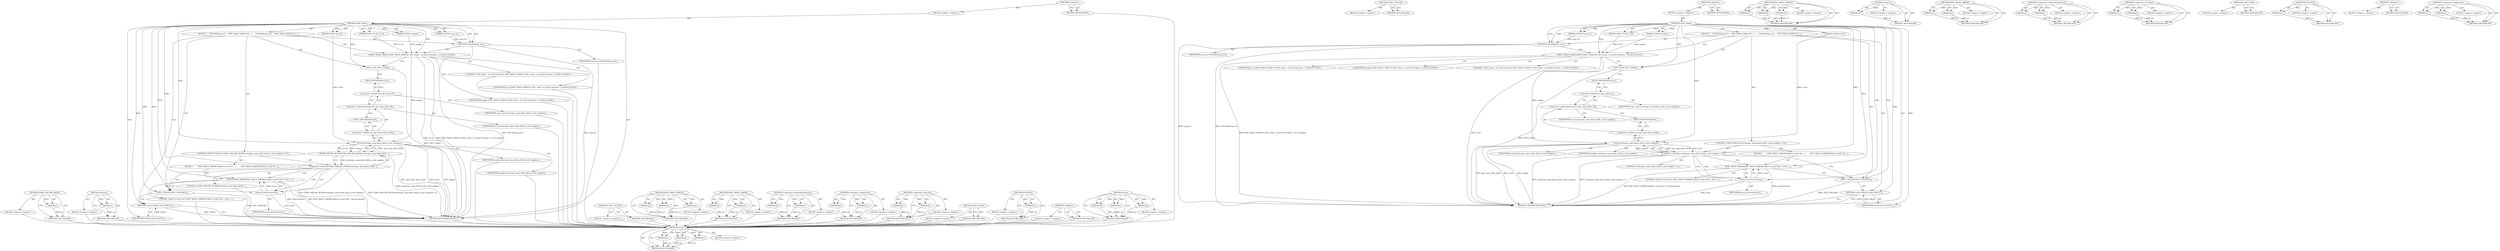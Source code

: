 digraph "write" {
vulnerable_89 [label=<(METHOD,write)>];
vulnerable_90 [label=<(PARAM,p1)>];
vulnerable_91 [label=<(PARAM,p2)>];
vulnerable_92 [label=<(PARAM,p3)>];
vulnerable_93 [label=<(BLOCK,&lt;empty&gt;,&lt;empty&gt;)>];
vulnerable_94 [label=<(METHOD_RETURN,ANY)>];
vulnerable_114 [label=<(METHOD,UIPC_UNLOCK)>];
vulnerable_115 [label=<(BLOCK,&lt;empty&gt;,&lt;empty&gt;)>];
vulnerable_116 [label=<(METHOD_RETURN,ANY)>];
vulnerable_6 [label=<(METHOD,&lt;global&gt;)<SUB>1</SUB>>];
vulnerable_7 [label=<(BLOCK,&lt;empty&gt;,&lt;empty&gt;)<SUB>1</SUB>>];
vulnerable_8 [label=<(METHOD,UIPC_Send)<SUB>1</SUB>>];
vulnerable_9 [label=<(PARAM,tUIPC_CH_ID ch_id)<SUB>1</SUB>>];
vulnerable_10 [label=<(PARAM,UINT16 msg_evt)<SUB>1</SUB>>];
vulnerable_11 [label=<(PARAM,UINT8 *p_buf)<SUB>1</SUB>>];
vulnerable_12 [label=<(PARAM,UINT16 msglen)<SUB>2</SUB>>];
vulnerable_13 [label=<(BLOCK,{
    UNUSED(msg_evt);

    BTIF_TRACE_DEBUG(&quot;U...,{
    UNUSED(msg_evt);

    BTIF_TRACE_DEBUG(&quot;U...)<SUB>3</SUB>>];
vulnerable_14 [label=<(UNUSED,UNUSED(msg_evt))<SUB>4</SUB>>];
vulnerable_15 [label=<(IDENTIFIER,msg_evt,UNUSED(msg_evt))<SUB>4</SUB>>];
vulnerable_16 [label="<(BTIF_TRACE_DEBUG,BTIF_TRACE_DEBUG(&quot;UIPC_Send : ch_id:%d %d bytes...)<SUB>6</SUB>>"];
vulnerable_17 [label="<(LITERAL,&quot;UIPC_Send : ch_id:%d %d bytes&quot;,BTIF_TRACE_DEBUG(&quot;UIPC_Send : ch_id:%d %d bytes...)<SUB>6</SUB>>"];
vulnerable_18 [label="<(IDENTIFIER,ch_id,BTIF_TRACE_DEBUG(&quot;UIPC_Send : ch_id:%d %d bytes...)<SUB>6</SUB>>"];
vulnerable_19 [label="<(IDENTIFIER,msglen,BTIF_TRACE_DEBUG(&quot;UIPC_Send : ch_id:%d %d bytes...)<SUB>6</SUB>>"];
vulnerable_20 [label=<(UIPC_LOCK,UIPC_LOCK())<SUB>9</SUB>>];
vulnerable_21 [label=<(CONTROL_STRUCTURE,IF,if (write(uipc_main.ch[ch_id].fd, p_buf, msglen) &lt; 0))<SUB>11</SUB>>];
vulnerable_22 [label=<(&lt;operator&gt;.lessThan,write(uipc_main.ch[ch_id].fd, p_buf, msglen) &lt; 0)<SUB>11</SUB>>];
vulnerable_23 [label=<(write,write(uipc_main.ch[ch_id].fd, p_buf, msglen))<SUB>11</SUB>>];
vulnerable_24 [label=<(&lt;operator&gt;.fieldAccess,uipc_main.ch[ch_id].fd)<SUB>11</SUB>>];
vulnerable_25 [label=<(&lt;operator&gt;.indirectIndexAccess,uipc_main.ch[ch_id])<SUB>11</SUB>>];
vulnerable_26 [label=<(&lt;operator&gt;.fieldAccess,uipc_main.ch)<SUB>11</SUB>>];
vulnerable_27 [label=<(IDENTIFIER,uipc_main,write(uipc_main.ch[ch_id].fd, p_buf, msglen))<SUB>11</SUB>>];
vulnerable_28 [label=<(FIELD_IDENTIFIER,ch,ch)<SUB>11</SUB>>];
vulnerable_29 [label=<(IDENTIFIER,ch_id,write(uipc_main.ch[ch_id].fd, p_buf, msglen))<SUB>11</SUB>>];
vulnerable_30 [label=<(FIELD_IDENTIFIER,fd,fd)<SUB>11</SUB>>];
vulnerable_31 [label=<(IDENTIFIER,p_buf,write(uipc_main.ch[ch_id].fd, p_buf, msglen))<SUB>11</SUB>>];
vulnerable_32 [label=<(IDENTIFIER,msglen,write(uipc_main.ch[ch_id].fd, p_buf, msglen))<SUB>11</SUB>>];
vulnerable_33 [label=<(LITERAL,0,write(uipc_main.ch[ch_id].fd, p_buf, msglen) &lt; 0)<SUB>11</SUB>>];
vulnerable_34 [label=<(BLOCK,{
         BTIF_TRACE_ERROR(&quot;failed to write (%...,{
         BTIF_TRACE_ERROR(&quot;failed to write (%...)<SUB>12</SUB>>];
vulnerable_35 [label=<(BTIF_TRACE_ERROR,BTIF_TRACE_ERROR(&quot;failed to write (%s)&quot;, strerr...)<SUB>13</SUB>>];
vulnerable_36 [label=<(LITERAL,&quot;failed to write (%s)&quot;,BTIF_TRACE_ERROR(&quot;failed to write (%s)&quot;, strerr...)<SUB>13</SUB>>];
vulnerable_37 [label=<(strerror,strerror(errno))<SUB>13</SUB>>];
vulnerable_38 [label=<(IDENTIFIER,errno,strerror(errno))<SUB>13</SUB>>];
vulnerable_39 [label=<(UIPC_UNLOCK,UIPC_UNLOCK())<SUB>16</SUB>>];
vulnerable_40 [label=<(RETURN,return FALSE;,return FALSE;)<SUB>18</SUB>>];
vulnerable_41 [label=<(IDENTIFIER,FALSE,return FALSE;)<SUB>18</SUB>>];
vulnerable_42 [label=<(METHOD_RETURN,BOOLEAN)<SUB>1</SUB>>];
vulnerable_44 [label=<(METHOD_RETURN,ANY)<SUB>1</SUB>>];
vulnerable_75 [label=<(METHOD,BTIF_TRACE_DEBUG)>];
vulnerable_76 [label=<(PARAM,p1)>];
vulnerable_77 [label=<(PARAM,p2)>];
vulnerable_78 [label=<(PARAM,p3)>];
vulnerable_79 [label=<(BLOCK,&lt;empty&gt;,&lt;empty&gt;)>];
vulnerable_80 [label=<(METHOD_RETURN,ANY)>];
vulnerable_110 [label=<(METHOD,strerror)>];
vulnerable_111 [label=<(PARAM,p1)>];
vulnerable_112 [label=<(BLOCK,&lt;empty&gt;,&lt;empty&gt;)>];
vulnerable_113 [label=<(METHOD_RETURN,ANY)>];
vulnerable_105 [label=<(METHOD,BTIF_TRACE_ERROR)>];
vulnerable_106 [label=<(PARAM,p1)>];
vulnerable_107 [label=<(PARAM,p2)>];
vulnerable_108 [label=<(BLOCK,&lt;empty&gt;,&lt;empty&gt;)>];
vulnerable_109 [label=<(METHOD_RETURN,ANY)>];
vulnerable_100 [label=<(METHOD,&lt;operator&gt;.indirectIndexAccess)>];
vulnerable_101 [label=<(PARAM,p1)>];
vulnerable_102 [label=<(PARAM,p2)>];
vulnerable_103 [label=<(BLOCK,&lt;empty&gt;,&lt;empty&gt;)>];
vulnerable_104 [label=<(METHOD_RETURN,ANY)>];
vulnerable_84 [label=<(METHOD,&lt;operator&gt;.lessThan)>];
vulnerable_85 [label=<(PARAM,p1)>];
vulnerable_86 [label=<(PARAM,p2)>];
vulnerable_87 [label=<(BLOCK,&lt;empty&gt;,&lt;empty&gt;)>];
vulnerable_88 [label=<(METHOD_RETURN,ANY)>];
vulnerable_81 [label=<(METHOD,UIPC_LOCK)>];
vulnerable_82 [label=<(BLOCK,&lt;empty&gt;,&lt;empty&gt;)>];
vulnerable_83 [label=<(METHOD_RETURN,ANY)>];
vulnerable_71 [label=<(METHOD,UNUSED)>];
vulnerable_72 [label=<(PARAM,p1)>];
vulnerable_73 [label=<(BLOCK,&lt;empty&gt;,&lt;empty&gt;)>];
vulnerable_74 [label=<(METHOD_RETURN,ANY)>];
vulnerable_65 [label=<(METHOD,&lt;global&gt;)<SUB>1</SUB>>];
vulnerable_66 [label=<(BLOCK,&lt;empty&gt;,&lt;empty&gt;)>];
vulnerable_67 [label=<(METHOD_RETURN,ANY)>];
vulnerable_95 [label=<(METHOD,&lt;operator&gt;.fieldAccess)>];
vulnerable_96 [label=<(PARAM,p1)>];
vulnerable_97 [label=<(PARAM,p2)>];
vulnerable_98 [label=<(BLOCK,&lt;empty&gt;,&lt;empty&gt;)>];
vulnerable_99 [label=<(METHOD_RETURN,ANY)>];
fixed_90 [label=<(METHOD,TEMP_FAILURE_RETRY)>];
fixed_91 [label=<(PARAM,p1)>];
fixed_92 [label=<(BLOCK,&lt;empty&gt;,&lt;empty&gt;)>];
fixed_93 [label=<(METHOD_RETURN,ANY)>];
fixed_115 [label=<(METHOD,strerror)>];
fixed_116 [label=<(PARAM,p1)>];
fixed_117 [label=<(BLOCK,&lt;empty&gt;,&lt;empty&gt;)>];
fixed_118 [label=<(METHOD_RETURN,ANY)>];
fixed_6 [label=<(METHOD,&lt;global&gt;)<SUB>1</SUB>>];
fixed_7 [label=<(BLOCK,&lt;empty&gt;,&lt;empty&gt;)<SUB>1</SUB>>];
fixed_8 [label=<(METHOD,UIPC_Send)<SUB>1</SUB>>];
fixed_9 [label=<(PARAM,tUIPC_CH_ID ch_id)<SUB>1</SUB>>];
fixed_10 [label=<(PARAM,UINT16 msg_evt)<SUB>1</SUB>>];
fixed_11 [label=<(PARAM,UINT8 *p_buf)<SUB>1</SUB>>];
fixed_12 [label=<(PARAM,UINT16 msglen)<SUB>2</SUB>>];
fixed_13 [label=<(BLOCK,{
    UNUSED(msg_evt);

    BTIF_TRACE_DEBUG(&quot;U...,{
    UNUSED(msg_evt);

    BTIF_TRACE_DEBUG(&quot;U...)<SUB>3</SUB>>];
fixed_14 [label=<(UNUSED,UNUSED(msg_evt))<SUB>4</SUB>>];
fixed_15 [label=<(IDENTIFIER,msg_evt,UNUSED(msg_evt))<SUB>4</SUB>>];
fixed_16 [label="<(BTIF_TRACE_DEBUG,BTIF_TRACE_DEBUG(&quot;UIPC_Send : ch_id:%d %d bytes...)<SUB>6</SUB>>"];
fixed_17 [label="<(LITERAL,&quot;UIPC_Send : ch_id:%d %d bytes&quot;,BTIF_TRACE_DEBUG(&quot;UIPC_Send : ch_id:%d %d bytes...)<SUB>6</SUB>>"];
fixed_18 [label="<(IDENTIFIER,ch_id,BTIF_TRACE_DEBUG(&quot;UIPC_Send : ch_id:%d %d bytes...)<SUB>6</SUB>>"];
fixed_19 [label="<(IDENTIFIER,msglen,BTIF_TRACE_DEBUG(&quot;UIPC_Send : ch_id:%d %d bytes...)<SUB>6</SUB>>"];
fixed_20 [label=<(UIPC_LOCK,UIPC_LOCK())<SUB>9</SUB>>];
fixed_21 [label=<(CONTROL_STRUCTURE,IF,if (TEMP_FAILURE_RETRY(write(uipc_main.ch[ch_id].fd, p_buf, msglen)) &lt; 0))<SUB>11</SUB>>];
fixed_22 [label=<(&lt;operator&gt;.lessThan,TEMP_FAILURE_RETRY(write(uipc_main.ch[ch_id].fd...)<SUB>11</SUB>>];
fixed_23 [label=<(TEMP_FAILURE_RETRY,TEMP_FAILURE_RETRY(write(uipc_main.ch[ch_id].fd...)<SUB>11</SUB>>];
fixed_24 [label=<(write,write(uipc_main.ch[ch_id].fd, p_buf, msglen))<SUB>11</SUB>>];
fixed_25 [label=<(&lt;operator&gt;.fieldAccess,uipc_main.ch[ch_id].fd)<SUB>11</SUB>>];
fixed_26 [label=<(&lt;operator&gt;.indirectIndexAccess,uipc_main.ch[ch_id])<SUB>11</SUB>>];
fixed_27 [label=<(&lt;operator&gt;.fieldAccess,uipc_main.ch)<SUB>11</SUB>>];
fixed_28 [label=<(IDENTIFIER,uipc_main,write(uipc_main.ch[ch_id].fd, p_buf, msglen))<SUB>11</SUB>>];
fixed_29 [label=<(FIELD_IDENTIFIER,ch,ch)<SUB>11</SUB>>];
fixed_30 [label=<(IDENTIFIER,ch_id,write(uipc_main.ch[ch_id].fd, p_buf, msglen))<SUB>11</SUB>>];
fixed_31 [label=<(FIELD_IDENTIFIER,fd,fd)<SUB>11</SUB>>];
fixed_32 [label=<(IDENTIFIER,p_buf,write(uipc_main.ch[ch_id].fd, p_buf, msglen))<SUB>11</SUB>>];
fixed_33 [label=<(IDENTIFIER,msglen,write(uipc_main.ch[ch_id].fd, p_buf, msglen))<SUB>11</SUB>>];
fixed_34 [label=<(LITERAL,0,TEMP_FAILURE_RETRY(write(uipc_main.ch[ch_id].fd...)<SUB>11</SUB>>];
fixed_35 [label=<(BLOCK,{
         BTIF_TRACE_ERROR(&quot;failed to write (%...,{
         BTIF_TRACE_ERROR(&quot;failed to write (%...)<SUB>12</SUB>>];
fixed_36 [label=<(BTIF_TRACE_ERROR,BTIF_TRACE_ERROR(&quot;failed to write (%s)&quot;, strerr...)<SUB>13</SUB>>];
fixed_37 [label=<(LITERAL,&quot;failed to write (%s)&quot;,BTIF_TRACE_ERROR(&quot;failed to write (%s)&quot;, strerr...)<SUB>13</SUB>>];
fixed_38 [label=<(strerror,strerror(errno))<SUB>13</SUB>>];
fixed_39 [label=<(IDENTIFIER,errno,strerror(errno))<SUB>13</SUB>>];
fixed_40 [label=<(UIPC_UNLOCK,UIPC_UNLOCK())<SUB>16</SUB>>];
fixed_41 [label=<(RETURN,return FALSE;,return FALSE;)<SUB>18</SUB>>];
fixed_42 [label=<(IDENTIFIER,FALSE,return FALSE;)<SUB>18</SUB>>];
fixed_43 [label=<(METHOD_RETURN,BOOLEAN)<SUB>1</SUB>>];
fixed_45 [label=<(METHOD_RETURN,ANY)<SUB>1</SUB>>];
fixed_119 [label=<(METHOD,UIPC_UNLOCK)>];
fixed_120 [label=<(BLOCK,&lt;empty&gt;,&lt;empty&gt;)>];
fixed_121 [label=<(METHOD_RETURN,ANY)>];
fixed_76 [label=<(METHOD,BTIF_TRACE_DEBUG)>];
fixed_77 [label=<(PARAM,p1)>];
fixed_78 [label=<(PARAM,p2)>];
fixed_79 [label=<(PARAM,p3)>];
fixed_80 [label=<(BLOCK,&lt;empty&gt;,&lt;empty&gt;)>];
fixed_81 [label=<(METHOD_RETURN,ANY)>];
fixed_110 [label=<(METHOD,BTIF_TRACE_ERROR)>];
fixed_111 [label=<(PARAM,p1)>];
fixed_112 [label=<(PARAM,p2)>];
fixed_113 [label=<(BLOCK,&lt;empty&gt;,&lt;empty&gt;)>];
fixed_114 [label=<(METHOD_RETURN,ANY)>];
fixed_105 [label=<(METHOD,&lt;operator&gt;.indirectIndexAccess)>];
fixed_106 [label=<(PARAM,p1)>];
fixed_107 [label=<(PARAM,p2)>];
fixed_108 [label=<(BLOCK,&lt;empty&gt;,&lt;empty&gt;)>];
fixed_109 [label=<(METHOD_RETURN,ANY)>];
fixed_100 [label=<(METHOD,&lt;operator&gt;.fieldAccess)>];
fixed_101 [label=<(PARAM,p1)>];
fixed_102 [label=<(PARAM,p2)>];
fixed_103 [label=<(BLOCK,&lt;empty&gt;,&lt;empty&gt;)>];
fixed_104 [label=<(METHOD_RETURN,ANY)>];
fixed_85 [label=<(METHOD,&lt;operator&gt;.lessThan)>];
fixed_86 [label=<(PARAM,p1)>];
fixed_87 [label=<(PARAM,p2)>];
fixed_88 [label=<(BLOCK,&lt;empty&gt;,&lt;empty&gt;)>];
fixed_89 [label=<(METHOD_RETURN,ANY)>];
fixed_82 [label=<(METHOD,UIPC_LOCK)>];
fixed_83 [label=<(BLOCK,&lt;empty&gt;,&lt;empty&gt;)>];
fixed_84 [label=<(METHOD_RETURN,ANY)>];
fixed_72 [label=<(METHOD,UNUSED)>];
fixed_73 [label=<(PARAM,p1)>];
fixed_74 [label=<(BLOCK,&lt;empty&gt;,&lt;empty&gt;)>];
fixed_75 [label=<(METHOD_RETURN,ANY)>];
fixed_66 [label=<(METHOD,&lt;global&gt;)<SUB>1</SUB>>];
fixed_67 [label=<(BLOCK,&lt;empty&gt;,&lt;empty&gt;)>];
fixed_68 [label=<(METHOD_RETURN,ANY)>];
fixed_94 [label=<(METHOD,write)>];
fixed_95 [label=<(PARAM,p1)>];
fixed_96 [label=<(PARAM,p2)>];
fixed_97 [label=<(PARAM,p3)>];
fixed_98 [label=<(BLOCK,&lt;empty&gt;,&lt;empty&gt;)>];
fixed_99 [label=<(METHOD_RETURN,ANY)>];
vulnerable_89 -> vulnerable_90  [key=0, label="AST: "];
vulnerable_89 -> vulnerable_90  [key=1, label="DDG: "];
vulnerable_89 -> vulnerable_93  [key=0, label="AST: "];
vulnerable_89 -> vulnerable_91  [key=0, label="AST: "];
vulnerable_89 -> vulnerable_91  [key=1, label="DDG: "];
vulnerable_89 -> vulnerable_94  [key=0, label="AST: "];
vulnerable_89 -> vulnerable_94  [key=1, label="CFG: "];
vulnerable_89 -> vulnerable_92  [key=0, label="AST: "];
vulnerable_89 -> vulnerable_92  [key=1, label="DDG: "];
vulnerable_90 -> vulnerable_94  [key=0, label="DDG: p1"];
vulnerable_91 -> vulnerable_94  [key=0, label="DDG: p2"];
vulnerable_92 -> vulnerable_94  [key=0, label="DDG: p3"];
vulnerable_114 -> vulnerable_115  [key=0, label="AST: "];
vulnerable_114 -> vulnerable_116  [key=0, label="AST: "];
vulnerable_114 -> vulnerable_116  [key=1, label="CFG: "];
vulnerable_6 -> vulnerable_7  [key=0, label="AST: "];
vulnerable_6 -> vulnerable_44  [key=0, label="AST: "];
vulnerable_6 -> vulnerable_44  [key=1, label="CFG: "];
vulnerable_7 -> vulnerable_8  [key=0, label="AST: "];
vulnerable_8 -> vulnerable_9  [key=0, label="AST: "];
vulnerable_8 -> vulnerable_9  [key=1, label="DDG: "];
vulnerable_8 -> vulnerable_10  [key=0, label="AST: "];
vulnerable_8 -> vulnerable_10  [key=1, label="DDG: "];
vulnerable_8 -> vulnerable_11  [key=0, label="AST: "];
vulnerable_8 -> vulnerable_11  [key=1, label="DDG: "];
vulnerable_8 -> vulnerable_12  [key=0, label="AST: "];
vulnerable_8 -> vulnerable_12  [key=1, label="DDG: "];
vulnerable_8 -> vulnerable_13  [key=0, label="AST: "];
vulnerable_8 -> vulnerable_42  [key=0, label="AST: "];
vulnerable_8 -> vulnerable_14  [key=0, label="CFG: "];
vulnerable_8 -> vulnerable_14  [key=1, label="DDG: "];
vulnerable_8 -> vulnerable_20  [key=0, label="DDG: "];
vulnerable_8 -> vulnerable_39  [key=0, label="DDG: "];
vulnerable_8 -> vulnerable_40  [key=0, label="DDG: "];
vulnerable_8 -> vulnerable_16  [key=0, label="DDG: "];
vulnerable_8 -> vulnerable_41  [key=0, label="DDG: "];
vulnerable_8 -> vulnerable_22  [key=0, label="DDG: "];
vulnerable_8 -> vulnerable_23  [key=0, label="DDG: "];
vulnerable_8 -> vulnerable_35  [key=0, label="DDG: "];
vulnerable_8 -> vulnerable_37  [key=0, label="DDG: "];
vulnerable_9 -> vulnerable_16  [key=0, label="DDG: ch_id"];
vulnerable_10 -> vulnerable_14  [key=0, label="DDG: msg_evt"];
vulnerable_11 -> vulnerable_23  [key=0, label="DDG: p_buf"];
vulnerable_12 -> vulnerable_16  [key=0, label="DDG: msglen"];
vulnerable_13 -> vulnerable_14  [key=0, label="AST: "];
vulnerable_13 -> vulnerable_16  [key=0, label="AST: "];
vulnerable_13 -> vulnerable_20  [key=0, label="AST: "];
vulnerable_13 -> vulnerable_21  [key=0, label="AST: "];
vulnerable_13 -> vulnerable_39  [key=0, label="AST: "];
vulnerable_13 -> vulnerable_40  [key=0, label="AST: "];
vulnerable_14 -> vulnerable_15  [key=0, label="AST: "];
vulnerable_14 -> vulnerable_16  [key=0, label="CFG: "];
vulnerable_14 -> vulnerable_42  [key=0, label="DDG: msg_evt"];
vulnerable_14 -> vulnerable_42  [key=1, label="DDG: UNUSED(msg_evt)"];
vulnerable_16 -> vulnerable_17  [key=0, label="AST: "];
vulnerable_16 -> vulnerable_18  [key=0, label="AST: "];
vulnerable_16 -> vulnerable_19  [key=0, label="AST: "];
vulnerable_16 -> vulnerable_20  [key=0, label="CFG: "];
vulnerable_16 -> vulnerable_42  [key=0, label="DDG: ch_id"];
vulnerable_16 -> vulnerable_42  [key=1, label="DDG: BTIF_TRACE_DEBUG(&quot;UIPC_Send : ch_id:%d %d bytes&quot;, ch_id, msglen)"];
vulnerable_16 -> vulnerable_23  [key=0, label="DDG: msglen"];
vulnerable_20 -> vulnerable_28  [key=0, label="CFG: "];
vulnerable_20 -> vulnerable_42  [key=0, label="DDG: UIPC_LOCK()"];
vulnerable_21 -> vulnerable_22  [key=0, label="AST: "];
vulnerable_21 -> vulnerable_34  [key=0, label="AST: "];
vulnerable_22 -> vulnerable_23  [key=0, label="AST: "];
vulnerable_22 -> vulnerable_33  [key=0, label="AST: "];
vulnerable_22 -> vulnerable_39  [key=0, label="CFG: "];
vulnerable_22 -> vulnerable_37  [key=0, label="CFG: "];
vulnerable_22 -> vulnerable_37  [key=1, label="CDG: "];
vulnerable_22 -> vulnerable_42  [key=0, label="DDG: write(uipc_main.ch[ch_id].fd, p_buf, msglen)"];
vulnerable_22 -> vulnerable_42  [key=1, label="DDG: write(uipc_main.ch[ch_id].fd, p_buf, msglen) &lt; 0"];
vulnerable_22 -> vulnerable_35  [key=0, label="CDG: "];
vulnerable_23 -> vulnerable_24  [key=0, label="AST: "];
vulnerable_23 -> vulnerable_31  [key=0, label="AST: "];
vulnerable_23 -> vulnerable_32  [key=0, label="AST: "];
vulnerable_23 -> vulnerable_22  [key=0, label="CFG: "];
vulnerable_23 -> vulnerable_22  [key=1, label="DDG: uipc_main.ch[ch_id].fd"];
vulnerable_23 -> vulnerable_22  [key=2, label="DDG: p_buf"];
vulnerable_23 -> vulnerable_22  [key=3, label="DDG: msglen"];
vulnerable_23 -> vulnerable_42  [key=0, label="DDG: uipc_main.ch[ch_id].fd"];
vulnerable_23 -> vulnerable_42  [key=1, label="DDG: p_buf"];
vulnerable_23 -> vulnerable_42  [key=2, label="DDG: msglen"];
vulnerable_24 -> vulnerable_25  [key=0, label="AST: "];
vulnerable_24 -> vulnerable_30  [key=0, label="AST: "];
vulnerable_24 -> vulnerable_23  [key=0, label="CFG: "];
vulnerable_25 -> vulnerable_26  [key=0, label="AST: "];
vulnerable_25 -> vulnerable_29  [key=0, label="AST: "];
vulnerable_25 -> vulnerable_30  [key=0, label="CFG: "];
vulnerable_26 -> vulnerable_27  [key=0, label="AST: "];
vulnerable_26 -> vulnerable_28  [key=0, label="AST: "];
vulnerable_26 -> vulnerable_25  [key=0, label="CFG: "];
vulnerable_28 -> vulnerable_26  [key=0, label="CFG: "];
vulnerable_30 -> vulnerable_24  [key=0, label="CFG: "];
vulnerable_34 -> vulnerable_35  [key=0, label="AST: "];
vulnerable_35 -> vulnerable_36  [key=0, label="AST: "];
vulnerable_35 -> vulnerable_37  [key=0, label="AST: "];
vulnerable_35 -> vulnerable_39  [key=0, label="CFG: "];
vulnerable_35 -> vulnerable_42  [key=0, label="DDG: strerror(errno)"];
vulnerable_35 -> vulnerable_42  [key=1, label="DDG: BTIF_TRACE_ERROR(&quot;failed to write (%s)&quot;, strerror(errno))"];
vulnerable_37 -> vulnerable_38  [key=0, label="AST: "];
vulnerable_37 -> vulnerable_35  [key=0, label="CFG: "];
vulnerable_37 -> vulnerable_35  [key=1, label="DDG: errno"];
vulnerable_37 -> vulnerable_42  [key=0, label="DDG: errno"];
vulnerable_39 -> vulnerable_40  [key=0, label="CFG: "];
vulnerable_39 -> vulnerable_42  [key=0, label="DDG: UIPC_UNLOCK()"];
vulnerable_40 -> vulnerable_41  [key=0, label="AST: "];
vulnerable_40 -> vulnerable_42  [key=0, label="CFG: "];
vulnerable_40 -> vulnerable_42  [key=1, label="DDG: &lt;RET&gt;"];
vulnerable_41 -> vulnerable_40  [key=0, label="DDG: FALSE"];
vulnerable_75 -> vulnerable_76  [key=0, label="AST: "];
vulnerable_75 -> vulnerable_76  [key=1, label="DDG: "];
vulnerable_75 -> vulnerable_79  [key=0, label="AST: "];
vulnerable_75 -> vulnerable_77  [key=0, label="AST: "];
vulnerable_75 -> vulnerable_77  [key=1, label="DDG: "];
vulnerable_75 -> vulnerable_80  [key=0, label="AST: "];
vulnerable_75 -> vulnerable_80  [key=1, label="CFG: "];
vulnerable_75 -> vulnerable_78  [key=0, label="AST: "];
vulnerable_75 -> vulnerable_78  [key=1, label="DDG: "];
vulnerable_76 -> vulnerable_80  [key=0, label="DDG: p1"];
vulnerable_77 -> vulnerable_80  [key=0, label="DDG: p2"];
vulnerable_78 -> vulnerable_80  [key=0, label="DDG: p3"];
vulnerable_110 -> vulnerable_111  [key=0, label="AST: "];
vulnerable_110 -> vulnerable_111  [key=1, label="DDG: "];
vulnerable_110 -> vulnerable_112  [key=0, label="AST: "];
vulnerable_110 -> vulnerable_113  [key=0, label="AST: "];
vulnerable_110 -> vulnerable_113  [key=1, label="CFG: "];
vulnerable_111 -> vulnerable_113  [key=0, label="DDG: p1"];
vulnerable_105 -> vulnerable_106  [key=0, label="AST: "];
vulnerable_105 -> vulnerable_106  [key=1, label="DDG: "];
vulnerable_105 -> vulnerable_108  [key=0, label="AST: "];
vulnerable_105 -> vulnerable_107  [key=0, label="AST: "];
vulnerable_105 -> vulnerable_107  [key=1, label="DDG: "];
vulnerable_105 -> vulnerable_109  [key=0, label="AST: "];
vulnerable_105 -> vulnerable_109  [key=1, label="CFG: "];
vulnerable_106 -> vulnerable_109  [key=0, label="DDG: p1"];
vulnerable_107 -> vulnerable_109  [key=0, label="DDG: p2"];
vulnerable_100 -> vulnerable_101  [key=0, label="AST: "];
vulnerable_100 -> vulnerable_101  [key=1, label="DDG: "];
vulnerable_100 -> vulnerable_103  [key=0, label="AST: "];
vulnerable_100 -> vulnerable_102  [key=0, label="AST: "];
vulnerable_100 -> vulnerable_102  [key=1, label="DDG: "];
vulnerable_100 -> vulnerable_104  [key=0, label="AST: "];
vulnerable_100 -> vulnerable_104  [key=1, label="CFG: "];
vulnerable_101 -> vulnerable_104  [key=0, label="DDG: p1"];
vulnerable_102 -> vulnerable_104  [key=0, label="DDG: p2"];
vulnerable_84 -> vulnerable_85  [key=0, label="AST: "];
vulnerable_84 -> vulnerable_85  [key=1, label="DDG: "];
vulnerable_84 -> vulnerable_87  [key=0, label="AST: "];
vulnerable_84 -> vulnerable_86  [key=0, label="AST: "];
vulnerable_84 -> vulnerable_86  [key=1, label="DDG: "];
vulnerable_84 -> vulnerable_88  [key=0, label="AST: "];
vulnerable_84 -> vulnerable_88  [key=1, label="CFG: "];
vulnerable_85 -> vulnerable_88  [key=0, label="DDG: p1"];
vulnerable_86 -> vulnerable_88  [key=0, label="DDG: p2"];
vulnerable_81 -> vulnerable_82  [key=0, label="AST: "];
vulnerable_81 -> vulnerable_83  [key=0, label="AST: "];
vulnerable_81 -> vulnerable_83  [key=1, label="CFG: "];
vulnerable_71 -> vulnerable_72  [key=0, label="AST: "];
vulnerable_71 -> vulnerable_72  [key=1, label="DDG: "];
vulnerable_71 -> vulnerable_73  [key=0, label="AST: "];
vulnerable_71 -> vulnerable_74  [key=0, label="AST: "];
vulnerable_71 -> vulnerable_74  [key=1, label="CFG: "];
vulnerable_72 -> vulnerable_74  [key=0, label="DDG: p1"];
vulnerable_65 -> vulnerable_66  [key=0, label="AST: "];
vulnerable_65 -> vulnerable_67  [key=0, label="AST: "];
vulnerable_65 -> vulnerable_67  [key=1, label="CFG: "];
vulnerable_95 -> vulnerable_96  [key=0, label="AST: "];
vulnerable_95 -> vulnerable_96  [key=1, label="DDG: "];
vulnerable_95 -> vulnerable_98  [key=0, label="AST: "];
vulnerable_95 -> vulnerable_97  [key=0, label="AST: "];
vulnerable_95 -> vulnerable_97  [key=1, label="DDG: "];
vulnerable_95 -> vulnerable_99  [key=0, label="AST: "];
vulnerable_95 -> vulnerable_99  [key=1, label="CFG: "];
vulnerable_96 -> vulnerable_99  [key=0, label="DDG: p1"];
vulnerable_97 -> vulnerable_99  [key=0, label="DDG: p2"];
fixed_90 -> fixed_91  [key=0, label="AST: "];
fixed_90 -> fixed_91  [key=1, label="DDG: "];
fixed_90 -> fixed_92  [key=0, label="AST: "];
fixed_90 -> fixed_93  [key=0, label="AST: "];
fixed_90 -> fixed_93  [key=1, label="CFG: "];
fixed_91 -> fixed_93  [key=0, label="DDG: p1"];
fixed_92 -> vulnerable_89  [key=0];
fixed_93 -> vulnerable_89  [key=0];
fixed_115 -> fixed_116  [key=0, label="AST: "];
fixed_115 -> fixed_116  [key=1, label="DDG: "];
fixed_115 -> fixed_117  [key=0, label="AST: "];
fixed_115 -> fixed_118  [key=0, label="AST: "];
fixed_115 -> fixed_118  [key=1, label="CFG: "];
fixed_116 -> fixed_118  [key=0, label="DDG: p1"];
fixed_117 -> vulnerable_89  [key=0];
fixed_118 -> vulnerable_89  [key=0];
fixed_6 -> fixed_7  [key=0, label="AST: "];
fixed_6 -> fixed_45  [key=0, label="AST: "];
fixed_6 -> fixed_45  [key=1, label="CFG: "];
fixed_7 -> fixed_8  [key=0, label="AST: "];
fixed_8 -> fixed_9  [key=0, label="AST: "];
fixed_8 -> fixed_9  [key=1, label="DDG: "];
fixed_8 -> fixed_10  [key=0, label="AST: "];
fixed_8 -> fixed_10  [key=1, label="DDG: "];
fixed_8 -> fixed_11  [key=0, label="AST: "];
fixed_8 -> fixed_11  [key=1, label="DDG: "];
fixed_8 -> fixed_12  [key=0, label="AST: "];
fixed_8 -> fixed_12  [key=1, label="DDG: "];
fixed_8 -> fixed_13  [key=0, label="AST: "];
fixed_8 -> fixed_43  [key=0, label="AST: "];
fixed_8 -> fixed_14  [key=0, label="CFG: "];
fixed_8 -> fixed_14  [key=1, label="DDG: "];
fixed_8 -> fixed_20  [key=0, label="DDG: "];
fixed_8 -> fixed_40  [key=0, label="DDG: "];
fixed_8 -> fixed_41  [key=0, label="DDG: "];
fixed_8 -> fixed_16  [key=0, label="DDG: "];
fixed_8 -> fixed_42  [key=0, label="DDG: "];
fixed_8 -> fixed_22  [key=0, label="DDG: "];
fixed_8 -> fixed_36  [key=0, label="DDG: "];
fixed_8 -> fixed_24  [key=0, label="DDG: "];
fixed_8 -> fixed_38  [key=0, label="DDG: "];
fixed_9 -> fixed_16  [key=0, label="DDG: ch_id"];
fixed_10 -> fixed_14  [key=0, label="DDG: msg_evt"];
fixed_11 -> fixed_24  [key=0, label="DDG: p_buf"];
fixed_12 -> fixed_16  [key=0, label="DDG: msglen"];
fixed_13 -> fixed_14  [key=0, label="AST: "];
fixed_13 -> fixed_16  [key=0, label="AST: "];
fixed_13 -> fixed_20  [key=0, label="AST: "];
fixed_13 -> fixed_21  [key=0, label="AST: "];
fixed_13 -> fixed_40  [key=0, label="AST: "];
fixed_13 -> fixed_41  [key=0, label="AST: "];
fixed_14 -> fixed_15  [key=0, label="AST: "];
fixed_14 -> fixed_16  [key=0, label="CFG: "];
fixed_14 -> fixed_43  [key=0, label="DDG: msg_evt"];
fixed_14 -> fixed_43  [key=1, label="DDG: UNUSED(msg_evt)"];
fixed_15 -> vulnerable_89  [key=0];
fixed_16 -> fixed_17  [key=0, label="AST: "];
fixed_16 -> fixed_18  [key=0, label="AST: "];
fixed_16 -> fixed_19  [key=0, label="AST: "];
fixed_16 -> fixed_20  [key=0, label="CFG: "];
fixed_16 -> fixed_43  [key=0, label="DDG: ch_id"];
fixed_16 -> fixed_43  [key=1, label="DDG: BTIF_TRACE_DEBUG(&quot;UIPC_Send : ch_id:%d %d bytes&quot;, ch_id, msglen)"];
fixed_16 -> fixed_24  [key=0, label="DDG: msglen"];
fixed_17 -> vulnerable_89  [key=0];
fixed_18 -> vulnerable_89  [key=0];
fixed_19 -> vulnerable_89  [key=0];
fixed_20 -> fixed_29  [key=0, label="CFG: "];
fixed_20 -> fixed_43  [key=0, label="DDG: UIPC_LOCK()"];
fixed_21 -> fixed_22  [key=0, label="AST: "];
fixed_21 -> fixed_35  [key=0, label="AST: "];
fixed_22 -> fixed_23  [key=0, label="AST: "];
fixed_22 -> fixed_34  [key=0, label="AST: "];
fixed_22 -> fixed_40  [key=0, label="CFG: "];
fixed_22 -> fixed_38  [key=0, label="CFG: "];
fixed_22 -> fixed_38  [key=1, label="CDG: "];
fixed_22 -> fixed_43  [key=0, label="DDG: TEMP_FAILURE_RETRY(write(uipc_main.ch[ch_id].fd, p_buf, msglen))"];
fixed_22 -> fixed_43  [key=1, label="DDG: TEMP_FAILURE_RETRY(write(uipc_main.ch[ch_id].fd, p_buf, msglen)) &lt; 0"];
fixed_22 -> fixed_36  [key=0, label="CDG: "];
fixed_23 -> fixed_24  [key=0, label="AST: "];
fixed_23 -> fixed_22  [key=0, label="CFG: "];
fixed_23 -> fixed_22  [key=1, label="DDG: write(uipc_main.ch[ch_id].fd, p_buf, msglen)"];
fixed_23 -> fixed_43  [key=0, label="DDG: write(uipc_main.ch[ch_id].fd, p_buf, msglen)"];
fixed_24 -> fixed_25  [key=0, label="AST: "];
fixed_24 -> fixed_32  [key=0, label="AST: "];
fixed_24 -> fixed_33  [key=0, label="AST: "];
fixed_24 -> fixed_23  [key=0, label="CFG: "];
fixed_24 -> fixed_23  [key=1, label="DDG: uipc_main.ch[ch_id].fd"];
fixed_24 -> fixed_23  [key=2, label="DDG: p_buf"];
fixed_24 -> fixed_23  [key=3, label="DDG: msglen"];
fixed_24 -> fixed_43  [key=0, label="DDG: uipc_main.ch[ch_id].fd"];
fixed_24 -> fixed_43  [key=1, label="DDG: p_buf"];
fixed_24 -> fixed_43  [key=2, label="DDG: msglen"];
fixed_25 -> fixed_26  [key=0, label="AST: "];
fixed_25 -> fixed_31  [key=0, label="AST: "];
fixed_25 -> fixed_24  [key=0, label="CFG: "];
fixed_26 -> fixed_27  [key=0, label="AST: "];
fixed_26 -> fixed_30  [key=0, label="AST: "];
fixed_26 -> fixed_31  [key=0, label="CFG: "];
fixed_27 -> fixed_28  [key=0, label="AST: "];
fixed_27 -> fixed_29  [key=0, label="AST: "];
fixed_27 -> fixed_26  [key=0, label="CFG: "];
fixed_28 -> vulnerable_89  [key=0];
fixed_29 -> fixed_27  [key=0, label="CFG: "];
fixed_30 -> vulnerable_89  [key=0];
fixed_31 -> fixed_25  [key=0, label="CFG: "];
fixed_32 -> vulnerable_89  [key=0];
fixed_33 -> vulnerable_89  [key=0];
fixed_34 -> vulnerable_89  [key=0];
fixed_35 -> fixed_36  [key=0, label="AST: "];
fixed_36 -> fixed_37  [key=0, label="AST: "];
fixed_36 -> fixed_38  [key=0, label="AST: "];
fixed_36 -> fixed_40  [key=0, label="CFG: "];
fixed_36 -> fixed_43  [key=0, label="DDG: strerror(errno)"];
fixed_36 -> fixed_43  [key=1, label="DDG: BTIF_TRACE_ERROR(&quot;failed to write (%s)&quot;, strerror(errno))"];
fixed_37 -> vulnerable_89  [key=0];
fixed_38 -> fixed_39  [key=0, label="AST: "];
fixed_38 -> fixed_36  [key=0, label="CFG: "];
fixed_38 -> fixed_36  [key=1, label="DDG: errno"];
fixed_38 -> fixed_43  [key=0, label="DDG: errno"];
fixed_39 -> vulnerable_89  [key=0];
fixed_40 -> fixed_41  [key=0, label="CFG: "];
fixed_40 -> fixed_43  [key=0, label="DDG: UIPC_UNLOCK()"];
fixed_41 -> fixed_42  [key=0, label="AST: "];
fixed_41 -> fixed_43  [key=0, label="CFG: "];
fixed_41 -> fixed_43  [key=1, label="DDG: &lt;RET&gt;"];
fixed_42 -> fixed_41  [key=0, label="DDG: FALSE"];
fixed_43 -> vulnerable_89  [key=0];
fixed_45 -> vulnerable_89  [key=0];
fixed_119 -> fixed_120  [key=0, label="AST: "];
fixed_119 -> fixed_121  [key=0, label="AST: "];
fixed_119 -> fixed_121  [key=1, label="CFG: "];
fixed_120 -> vulnerable_89  [key=0];
fixed_121 -> vulnerable_89  [key=0];
fixed_76 -> fixed_77  [key=0, label="AST: "];
fixed_76 -> fixed_77  [key=1, label="DDG: "];
fixed_76 -> fixed_80  [key=0, label="AST: "];
fixed_76 -> fixed_78  [key=0, label="AST: "];
fixed_76 -> fixed_78  [key=1, label="DDG: "];
fixed_76 -> fixed_81  [key=0, label="AST: "];
fixed_76 -> fixed_81  [key=1, label="CFG: "];
fixed_76 -> fixed_79  [key=0, label="AST: "];
fixed_76 -> fixed_79  [key=1, label="DDG: "];
fixed_77 -> fixed_81  [key=0, label="DDG: p1"];
fixed_78 -> fixed_81  [key=0, label="DDG: p2"];
fixed_79 -> fixed_81  [key=0, label="DDG: p3"];
fixed_80 -> vulnerable_89  [key=0];
fixed_81 -> vulnerable_89  [key=0];
fixed_110 -> fixed_111  [key=0, label="AST: "];
fixed_110 -> fixed_111  [key=1, label="DDG: "];
fixed_110 -> fixed_113  [key=0, label="AST: "];
fixed_110 -> fixed_112  [key=0, label="AST: "];
fixed_110 -> fixed_112  [key=1, label="DDG: "];
fixed_110 -> fixed_114  [key=0, label="AST: "];
fixed_110 -> fixed_114  [key=1, label="CFG: "];
fixed_111 -> fixed_114  [key=0, label="DDG: p1"];
fixed_112 -> fixed_114  [key=0, label="DDG: p2"];
fixed_113 -> vulnerable_89  [key=0];
fixed_114 -> vulnerable_89  [key=0];
fixed_105 -> fixed_106  [key=0, label="AST: "];
fixed_105 -> fixed_106  [key=1, label="DDG: "];
fixed_105 -> fixed_108  [key=0, label="AST: "];
fixed_105 -> fixed_107  [key=0, label="AST: "];
fixed_105 -> fixed_107  [key=1, label="DDG: "];
fixed_105 -> fixed_109  [key=0, label="AST: "];
fixed_105 -> fixed_109  [key=1, label="CFG: "];
fixed_106 -> fixed_109  [key=0, label="DDG: p1"];
fixed_107 -> fixed_109  [key=0, label="DDG: p2"];
fixed_108 -> vulnerable_89  [key=0];
fixed_109 -> vulnerable_89  [key=0];
fixed_100 -> fixed_101  [key=0, label="AST: "];
fixed_100 -> fixed_101  [key=1, label="DDG: "];
fixed_100 -> fixed_103  [key=0, label="AST: "];
fixed_100 -> fixed_102  [key=0, label="AST: "];
fixed_100 -> fixed_102  [key=1, label="DDG: "];
fixed_100 -> fixed_104  [key=0, label="AST: "];
fixed_100 -> fixed_104  [key=1, label="CFG: "];
fixed_101 -> fixed_104  [key=0, label="DDG: p1"];
fixed_102 -> fixed_104  [key=0, label="DDG: p2"];
fixed_103 -> vulnerable_89  [key=0];
fixed_104 -> vulnerable_89  [key=0];
fixed_85 -> fixed_86  [key=0, label="AST: "];
fixed_85 -> fixed_86  [key=1, label="DDG: "];
fixed_85 -> fixed_88  [key=0, label="AST: "];
fixed_85 -> fixed_87  [key=0, label="AST: "];
fixed_85 -> fixed_87  [key=1, label="DDG: "];
fixed_85 -> fixed_89  [key=0, label="AST: "];
fixed_85 -> fixed_89  [key=1, label="CFG: "];
fixed_86 -> fixed_89  [key=0, label="DDG: p1"];
fixed_87 -> fixed_89  [key=0, label="DDG: p2"];
fixed_88 -> vulnerable_89  [key=0];
fixed_89 -> vulnerable_89  [key=0];
fixed_82 -> fixed_83  [key=0, label="AST: "];
fixed_82 -> fixed_84  [key=0, label="AST: "];
fixed_82 -> fixed_84  [key=1, label="CFG: "];
fixed_83 -> vulnerable_89  [key=0];
fixed_84 -> vulnerable_89  [key=0];
fixed_72 -> fixed_73  [key=0, label="AST: "];
fixed_72 -> fixed_73  [key=1, label="DDG: "];
fixed_72 -> fixed_74  [key=0, label="AST: "];
fixed_72 -> fixed_75  [key=0, label="AST: "];
fixed_72 -> fixed_75  [key=1, label="CFG: "];
fixed_73 -> fixed_75  [key=0, label="DDG: p1"];
fixed_74 -> vulnerable_89  [key=0];
fixed_75 -> vulnerable_89  [key=0];
fixed_66 -> fixed_67  [key=0, label="AST: "];
fixed_66 -> fixed_68  [key=0, label="AST: "];
fixed_66 -> fixed_68  [key=1, label="CFG: "];
fixed_67 -> vulnerable_89  [key=0];
fixed_68 -> vulnerable_89  [key=0];
fixed_94 -> fixed_95  [key=0, label="AST: "];
fixed_94 -> fixed_95  [key=1, label="DDG: "];
fixed_94 -> fixed_98  [key=0, label="AST: "];
fixed_94 -> fixed_96  [key=0, label="AST: "];
fixed_94 -> fixed_96  [key=1, label="DDG: "];
fixed_94 -> fixed_99  [key=0, label="AST: "];
fixed_94 -> fixed_99  [key=1, label="CFG: "];
fixed_94 -> fixed_97  [key=0, label="AST: "];
fixed_94 -> fixed_97  [key=1, label="DDG: "];
fixed_95 -> fixed_99  [key=0, label="DDG: p1"];
fixed_96 -> fixed_99  [key=0, label="DDG: p2"];
fixed_97 -> fixed_99  [key=0, label="DDG: p3"];
fixed_98 -> vulnerable_89  [key=0];
fixed_99 -> vulnerable_89  [key=0];
}
